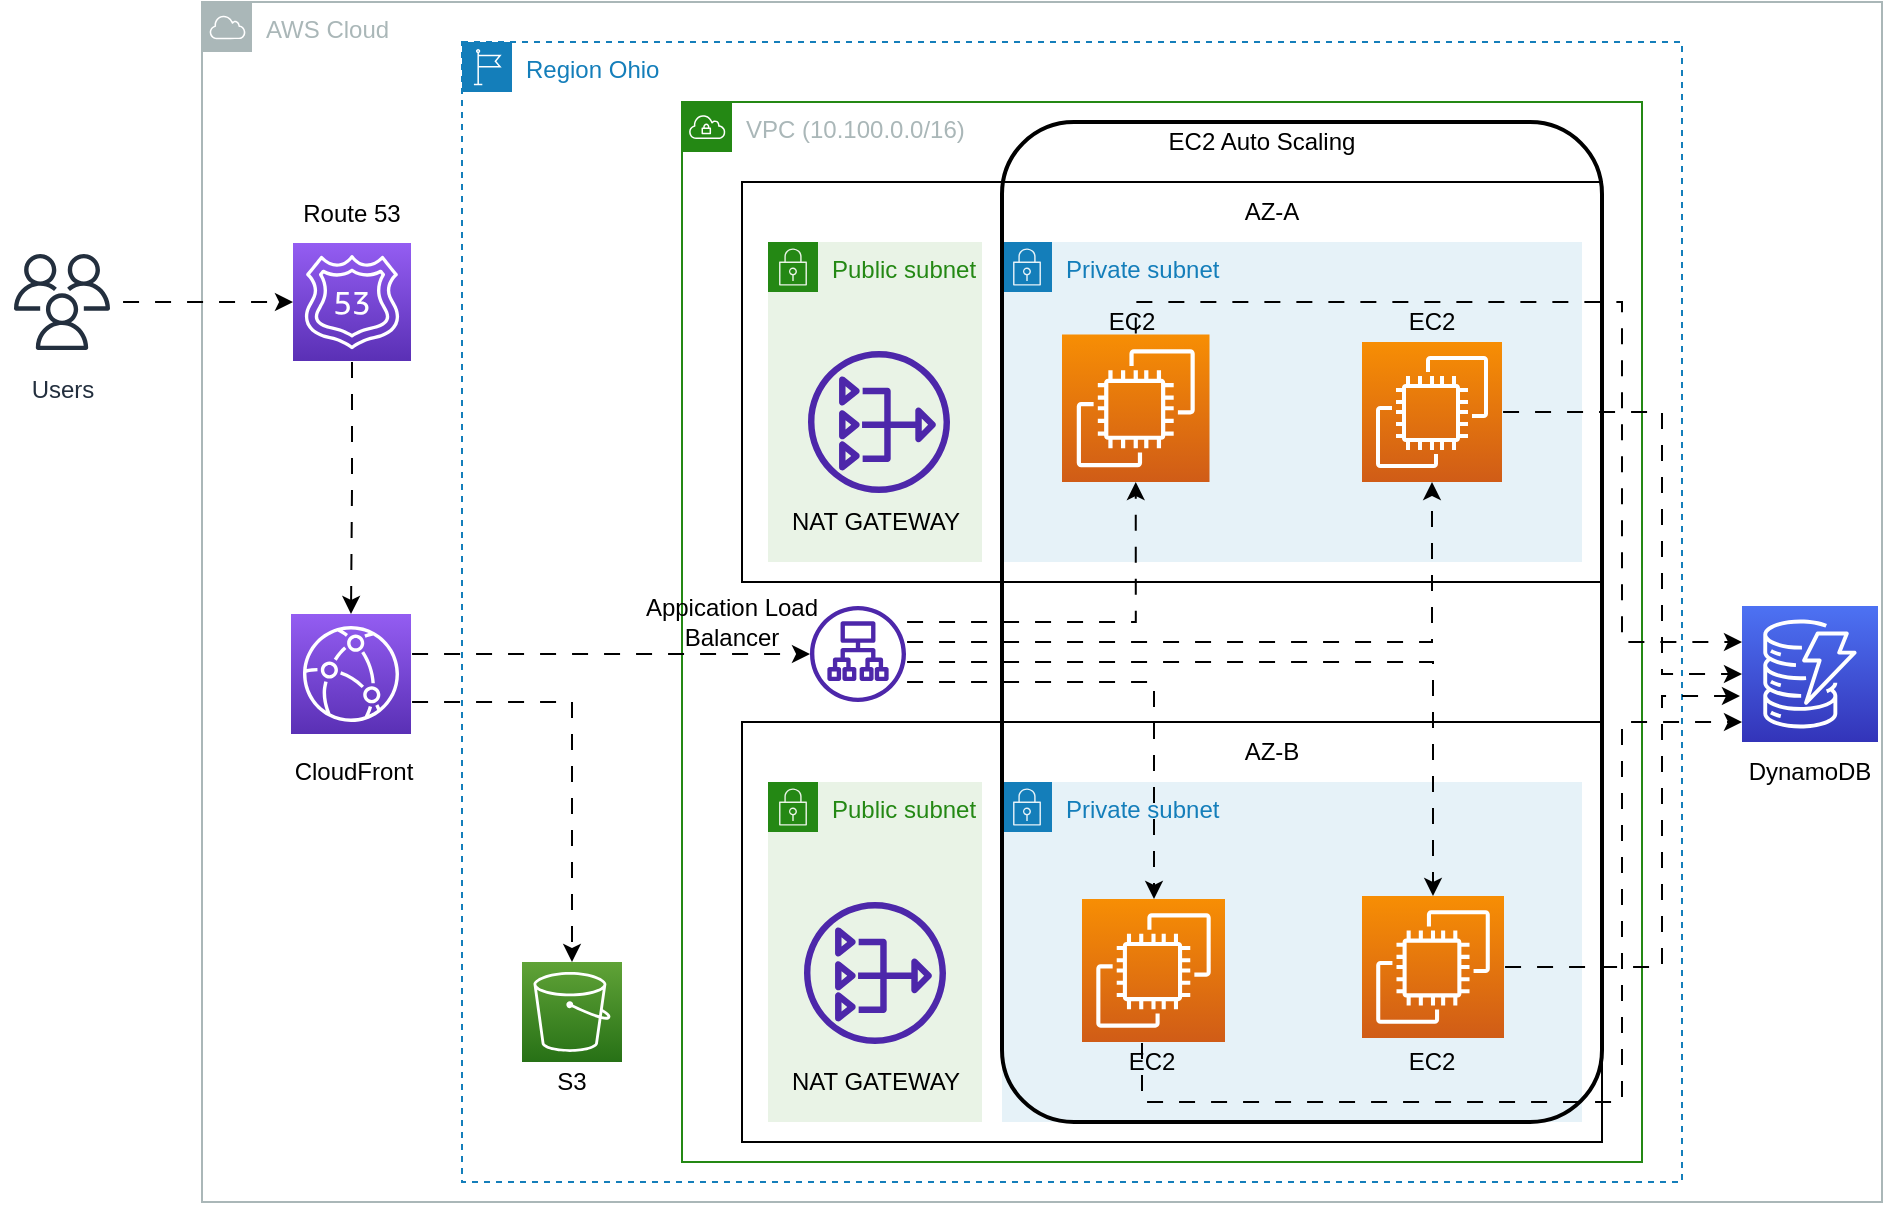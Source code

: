 <mxfile version="21.6.9" type="github">
  <diagram name="Página-1" id="9ItNV7gm50ikDWgdUXLo">
    <mxGraphModel dx="1354" dy="578" grid="1" gridSize="10" guides="1" tooltips="1" connect="1" arrows="1" fold="1" page="1" pageScale="1" pageWidth="827" pageHeight="1169" math="0" shadow="0">
      <root>
        <mxCell id="0" />
        <mxCell id="1" parent="0" />
        <mxCell id="uTDs2RG88SKLIfCxoTrV-1" value="AWS Cloud" style="sketch=0;outlineConnect=0;gradientColor=none;html=1;whiteSpace=wrap;fontSize=12;fontStyle=0;shape=mxgraph.aws4.group;grIcon=mxgraph.aws4.group_aws_cloud;strokeColor=#AAB7B8;fillColor=none;verticalAlign=top;align=left;spacingLeft=30;fontColor=#AAB7B8;dashed=0;" vertex="1" parent="1">
          <mxGeometry x="110" width="840" height="600" as="geometry" />
        </mxCell>
        <mxCell id="uTDs2RG88SKLIfCxoTrV-2" value="Region Ohio" style="points=[[0,0],[0.25,0],[0.5,0],[0.75,0],[1,0],[1,0.25],[1,0.5],[1,0.75],[1,1],[0.75,1],[0.5,1],[0.25,1],[0,1],[0,0.75],[0,0.5],[0,0.25]];outlineConnect=0;gradientColor=none;html=1;whiteSpace=wrap;fontSize=12;fontStyle=0;container=1;pointerEvents=0;collapsible=0;recursiveResize=0;shape=mxgraph.aws4.group;grIcon=mxgraph.aws4.group_region;strokeColor=#147EBA;fillColor=none;verticalAlign=top;align=left;spacingLeft=30;fontColor=#147EBA;dashed=1;" vertex="1" parent="1">
          <mxGeometry x="240" y="20" width="610" height="570" as="geometry" />
        </mxCell>
        <mxCell id="uTDs2RG88SKLIfCxoTrV-72" value="S3" style="text;html=1;strokeColor=none;fillColor=none;align=center;verticalAlign=middle;whiteSpace=wrap;rounded=0;" vertex="1" parent="uTDs2RG88SKLIfCxoTrV-2">
          <mxGeometry x="10" y="510" width="90" height="20" as="geometry" />
        </mxCell>
        <mxCell id="uTDs2RG88SKLIfCxoTrV-3" value="VPC (10.100.0.0/16)" style="points=[[0,0],[0.25,0],[0.5,0],[0.75,0],[1,0],[1,0.25],[1,0.5],[1,0.75],[1,1],[0.75,1],[0.5,1],[0.25,1],[0,1],[0,0.75],[0,0.5],[0,0.25]];outlineConnect=0;gradientColor=none;html=1;whiteSpace=wrap;fontSize=12;fontStyle=0;container=1;pointerEvents=0;collapsible=0;recursiveResize=0;shape=mxgraph.aws4.group;grIcon=mxgraph.aws4.group_vpc;strokeColor=#248814;fillColor=none;verticalAlign=top;align=left;spacingLeft=30;fontColor=#AAB7B8;dashed=0;" vertex="1" parent="1">
          <mxGeometry x="350" y="50" width="480" height="530" as="geometry" />
        </mxCell>
        <mxCell id="uTDs2RG88SKLIfCxoTrV-37" value="EC2 Auto Scaling" style="text;html=1;strokeColor=none;fillColor=none;align=center;verticalAlign=middle;whiteSpace=wrap;rounded=0;" vertex="1" parent="uTDs2RG88SKLIfCxoTrV-3">
          <mxGeometry x="230" y="10" width="120" height="20" as="geometry" />
        </mxCell>
        <mxCell id="uTDs2RG88SKLIfCxoTrV-71" value="Appication Load Balancer" style="text;html=1;strokeColor=none;fillColor=none;align=center;verticalAlign=middle;whiteSpace=wrap;rounded=0;" vertex="1" parent="uTDs2RG88SKLIfCxoTrV-3">
          <mxGeometry x="-20" y="250" width="90" height="20" as="geometry" />
        </mxCell>
        <mxCell id="uTDs2RG88SKLIfCxoTrV-5" value="" style="rounded=0;whiteSpace=wrap;html=1;" vertex="1" parent="1">
          <mxGeometry x="380" y="90" width="430" height="200" as="geometry" />
        </mxCell>
        <mxCell id="uTDs2RG88SKLIfCxoTrV-6" value="" style="rounded=0;whiteSpace=wrap;html=1;" vertex="1" parent="1">
          <mxGeometry x="380" y="360" width="430" height="210" as="geometry" />
        </mxCell>
        <mxCell id="uTDs2RG88SKLIfCxoTrV-13" value="" style="edgeStyle=orthogonalEdgeStyle;rounded=0;orthogonalLoop=1;jettySize=auto;html=1;flowAnimation=1;" edge="1" parent="1" source="uTDs2RG88SKLIfCxoTrV-7" target="uTDs2RG88SKLIfCxoTrV-8">
          <mxGeometry relative="1" as="geometry" />
        </mxCell>
        <mxCell id="uTDs2RG88SKLIfCxoTrV-7" value="Users" style="sketch=0;outlineConnect=0;fontColor=#232F3E;gradientColor=none;strokeColor=#232F3E;fillColor=#ffffff;dashed=0;verticalLabelPosition=bottom;verticalAlign=top;align=center;html=1;fontSize=12;fontStyle=0;aspect=fixed;shape=mxgraph.aws4.resourceIcon;resIcon=mxgraph.aws4.users;" vertex="1" parent="1">
          <mxGeometry x="10" y="120" width="60" height="60" as="geometry" />
        </mxCell>
        <mxCell id="uTDs2RG88SKLIfCxoTrV-11" value="" style="edgeStyle=orthogonalEdgeStyle;rounded=0;orthogonalLoop=1;jettySize=auto;html=1;flowAnimation=1;" edge="1" parent="1" source="uTDs2RG88SKLIfCxoTrV-8" target="uTDs2RG88SKLIfCxoTrV-10">
          <mxGeometry relative="1" as="geometry" />
        </mxCell>
        <mxCell id="uTDs2RG88SKLIfCxoTrV-8" value="" style="sketch=0;points=[[0,0,0],[0.25,0,0],[0.5,0,0],[0.75,0,0],[1,0,0],[0,1,0],[0.25,1,0],[0.5,1,0],[0.75,1,0],[1,1,0],[0,0.25,0],[0,0.5,0],[0,0.75,0],[1,0.25,0],[1,0.5,0],[1,0.75,0]];outlineConnect=0;fontColor=#232F3E;gradientColor=#945DF2;gradientDirection=north;fillColor=#5A30B5;strokeColor=#ffffff;dashed=0;verticalLabelPosition=bottom;verticalAlign=top;align=center;html=1;fontSize=12;fontStyle=0;aspect=fixed;shape=mxgraph.aws4.resourceIcon;resIcon=mxgraph.aws4.route_53;" vertex="1" parent="1">
          <mxGeometry x="155.5" y="120.5" width="59" height="59" as="geometry" />
        </mxCell>
        <mxCell id="uTDs2RG88SKLIfCxoTrV-15" style="edgeStyle=orthogonalEdgeStyle;rounded=0;orthogonalLoop=1;jettySize=auto;html=1;flowAnimation=1;" edge="1" parent="1" source="uTDs2RG88SKLIfCxoTrV-10" target="uTDs2RG88SKLIfCxoTrV-14">
          <mxGeometry relative="1" as="geometry">
            <Array as="points">
              <mxPoint x="295" y="350" />
            </Array>
          </mxGeometry>
        </mxCell>
        <mxCell id="uTDs2RG88SKLIfCxoTrV-51" style="edgeStyle=orthogonalEdgeStyle;rounded=0;orthogonalLoop=1;jettySize=auto;html=1;flowAnimation=1;" edge="1" parent="1" source="uTDs2RG88SKLIfCxoTrV-10" target="uTDs2RG88SKLIfCxoTrV-28">
          <mxGeometry relative="1" as="geometry">
            <Array as="points">
              <mxPoint x="260" y="326" />
              <mxPoint x="260" y="326" />
            </Array>
          </mxGeometry>
        </mxCell>
        <mxCell id="uTDs2RG88SKLIfCxoTrV-10" value="" style="sketch=0;points=[[0,0,0],[0.25,0,0],[0.5,0,0],[0.75,0,0],[1,0,0],[0,1,0],[0.25,1,0],[0.5,1,0],[0.75,1,0],[1,1,0],[0,0.25,0],[0,0.5,0],[0,0.75,0],[1,0.25,0],[1,0.5,0],[1,0.75,0]];outlineConnect=0;fontColor=#232F3E;gradientColor=#945DF2;gradientDirection=north;fillColor=#5A30B5;strokeColor=#ffffff;dashed=0;verticalLabelPosition=bottom;verticalAlign=top;align=center;html=1;fontSize=12;fontStyle=0;aspect=fixed;shape=mxgraph.aws4.resourceIcon;resIcon=mxgraph.aws4.cloudfront;" vertex="1" parent="1">
          <mxGeometry x="154.5" y="306" width="60" height="60" as="geometry" />
        </mxCell>
        <mxCell id="uTDs2RG88SKLIfCxoTrV-14" value="" style="sketch=0;points=[[0,0,0],[0.25,0,0],[0.5,0,0],[0.75,0,0],[1,0,0],[0,1,0],[0.25,1,0],[0.5,1,0],[0.75,1,0],[1,1,0],[0,0.25,0],[0,0.5,0],[0,0.75,0],[1,0.25,0],[1,0.5,0],[1,0.75,0]];outlineConnect=0;fontColor=#232F3E;gradientColor=#60A337;gradientDirection=north;fillColor=#277116;strokeColor=#ffffff;dashed=0;verticalLabelPosition=bottom;verticalAlign=top;align=center;html=1;fontSize=12;fontStyle=0;aspect=fixed;shape=mxgraph.aws4.resourceIcon;resIcon=mxgraph.aws4.s3;" vertex="1" parent="1">
          <mxGeometry x="270" y="480" width="50" height="50" as="geometry" />
        </mxCell>
        <mxCell id="uTDs2RG88SKLIfCxoTrV-17" value="Public subnet" style="points=[[0,0],[0.25,0],[0.5,0],[0.75,0],[1,0],[1,0.25],[1,0.5],[1,0.75],[1,1],[0.75,1],[0.5,1],[0.25,1],[0,1],[0,0.75],[0,0.5],[0,0.25]];outlineConnect=0;gradientColor=none;html=1;whiteSpace=wrap;fontSize=12;fontStyle=0;container=1;pointerEvents=0;collapsible=0;recursiveResize=0;shape=mxgraph.aws4.group;grIcon=mxgraph.aws4.group_security_group;grStroke=0;strokeColor=#248814;fillColor=#E9F3E6;verticalAlign=top;align=left;spacingLeft=30;fontColor=#248814;dashed=0;" vertex="1" parent="1">
          <mxGeometry x="393" y="120" width="107" height="160" as="geometry" />
        </mxCell>
        <mxCell id="uTDs2RG88SKLIfCxoTrV-30" value="" style="sketch=0;outlineConnect=0;fontColor=#232F3E;gradientColor=none;fillColor=#4D27AA;strokeColor=none;dashed=0;verticalLabelPosition=bottom;verticalAlign=top;align=center;html=1;fontSize=12;fontStyle=0;aspect=fixed;pointerEvents=1;shape=mxgraph.aws4.nat_gateway;" vertex="1" parent="uTDs2RG88SKLIfCxoTrV-17">
          <mxGeometry x="20" y="54.5" width="71" height="71" as="geometry" />
        </mxCell>
        <mxCell id="uTDs2RG88SKLIfCxoTrV-68" value="NAT GATEWAY" style="text;html=1;strokeColor=none;fillColor=none;align=center;verticalAlign=middle;whiteSpace=wrap;rounded=0;" vertex="1" parent="uTDs2RG88SKLIfCxoTrV-17">
          <mxGeometry x="8.5" y="130" width="90" height="20" as="geometry" />
        </mxCell>
        <mxCell id="uTDs2RG88SKLIfCxoTrV-18" value="Public subnet" style="points=[[0,0],[0.25,0],[0.5,0],[0.75,0],[1,0],[1,0.25],[1,0.5],[1,0.75],[1,1],[0.75,1],[0.5,1],[0.25,1],[0,1],[0,0.75],[0,0.5],[0,0.25]];outlineConnect=0;gradientColor=none;html=1;whiteSpace=wrap;fontSize=12;fontStyle=0;container=1;pointerEvents=0;collapsible=0;recursiveResize=0;shape=mxgraph.aws4.group;grIcon=mxgraph.aws4.group_security_group;grStroke=0;strokeColor=#248814;fillColor=#E9F3E6;verticalAlign=top;align=left;spacingLeft=30;fontColor=#248814;dashed=0;" vertex="1" parent="1">
          <mxGeometry x="393" y="390" width="107" height="170" as="geometry" />
        </mxCell>
        <mxCell id="uTDs2RG88SKLIfCxoTrV-31" value="" style="sketch=0;outlineConnect=0;fontColor=#232F3E;gradientColor=none;fillColor=#4D27AA;strokeColor=none;dashed=0;verticalLabelPosition=bottom;verticalAlign=top;align=center;html=1;fontSize=12;fontStyle=0;aspect=fixed;pointerEvents=1;shape=mxgraph.aws4.nat_gateway;" vertex="1" parent="uTDs2RG88SKLIfCxoTrV-18">
          <mxGeometry x="18" y="60" width="71" height="71" as="geometry" />
        </mxCell>
        <mxCell id="uTDs2RG88SKLIfCxoTrV-69" value="NAT GATEWAY" style="text;html=1;strokeColor=none;fillColor=none;align=center;verticalAlign=middle;whiteSpace=wrap;rounded=0;" vertex="1" parent="uTDs2RG88SKLIfCxoTrV-18">
          <mxGeometry x="8.5" y="140" width="90" height="20" as="geometry" />
        </mxCell>
        <mxCell id="uTDs2RG88SKLIfCxoTrV-19" value="Private subnet" style="points=[[0,0],[0.25,0],[0.5,0],[0.75,0],[1,0],[1,0.25],[1,0.5],[1,0.75],[1,1],[0.75,1],[0.5,1],[0.25,1],[0,1],[0,0.75],[0,0.5],[0,0.25]];outlineConnect=0;gradientColor=none;html=1;whiteSpace=wrap;fontSize=12;fontStyle=0;container=1;pointerEvents=0;collapsible=0;recursiveResize=0;shape=mxgraph.aws4.group;grIcon=mxgraph.aws4.group_security_group;grStroke=0;strokeColor=#147EBA;fillColor=#E6F2F8;verticalAlign=top;align=left;spacingLeft=30;fontColor=#147EBA;dashed=0;" vertex="1" parent="1">
          <mxGeometry x="510" y="120" width="290" height="160" as="geometry" />
        </mxCell>
        <mxCell id="uTDs2RG88SKLIfCxoTrV-22" value="" style="sketch=0;points=[[0,0,0],[0.25,0,0],[0.5,0,0],[0.75,0,0],[1,0,0],[0,1,0],[0.25,1,0],[0.5,1,0],[0.75,1,0],[1,1,0],[0,0.25,0],[0,0.5,0],[0,0.75,0],[1,0.25,0],[1,0.5,0],[1,0.75,0]];outlineConnect=0;fontColor=#232F3E;gradientColor=#F78E04;gradientDirection=north;fillColor=#D05C17;strokeColor=#ffffff;dashed=0;verticalLabelPosition=bottom;verticalAlign=top;align=center;html=1;fontSize=12;fontStyle=0;aspect=fixed;shape=mxgraph.aws4.resourceIcon;resIcon=mxgraph.aws4.ec2;" vertex="1" parent="uTDs2RG88SKLIfCxoTrV-19">
          <mxGeometry x="30" y="46.25" width="73.75" height="73.75" as="geometry" />
        </mxCell>
        <mxCell id="uTDs2RG88SKLIfCxoTrV-23" value="" style="sketch=0;points=[[0,0,0],[0.25,0,0],[0.5,0,0],[0.75,0,0],[1,0,0],[0,1,0],[0.25,1,0],[0.5,1,0],[0.75,1,0],[1,1,0],[0,0.25,0],[0,0.5,0],[0,0.75,0],[1,0.25,0],[1,0.5,0],[1,0.75,0]];outlineConnect=0;fontColor=#232F3E;gradientColor=#F78E04;gradientDirection=north;fillColor=#D05C17;strokeColor=#ffffff;dashed=0;verticalLabelPosition=bottom;verticalAlign=top;align=center;html=1;fontSize=12;fontStyle=0;aspect=fixed;shape=mxgraph.aws4.resourceIcon;resIcon=mxgraph.aws4.ec2;" vertex="1" parent="uTDs2RG88SKLIfCxoTrV-19">
          <mxGeometry x="180" y="50" width="70" height="70" as="geometry" />
        </mxCell>
        <mxCell id="uTDs2RG88SKLIfCxoTrV-21" value="Private subnet" style="points=[[0,0],[0.25,0],[0.5,0],[0.75,0],[1,0],[1,0.25],[1,0.5],[1,0.75],[1,1],[0.75,1],[0.5,1],[0.25,1],[0,1],[0,0.75],[0,0.5],[0,0.25]];outlineConnect=0;gradientColor=none;html=1;whiteSpace=wrap;fontSize=12;fontStyle=0;container=1;pointerEvents=0;collapsible=0;recursiveResize=0;shape=mxgraph.aws4.group;grIcon=mxgraph.aws4.group_security_group;grStroke=0;strokeColor=#147EBA;fillColor=#E6F2F8;verticalAlign=top;align=left;spacingLeft=30;fontColor=#147EBA;dashed=0;" vertex="1" parent="1">
          <mxGeometry x="510" y="390" width="290" height="170" as="geometry" />
        </mxCell>
        <mxCell id="uTDs2RG88SKLIfCxoTrV-24" value="" style="sketch=0;points=[[0,0,0],[0.25,0,0],[0.5,0,0],[0.75,0,0],[1,0,0],[0,1,0],[0.25,1,0],[0.5,1,0],[0.75,1,0],[1,1,0],[0,0.25,0],[0,0.5,0],[0,0.75,0],[1,0.25,0],[1,0.5,0],[1,0.75,0]];outlineConnect=0;fontColor=#232F3E;gradientColor=#F78E04;gradientDirection=north;fillColor=#D05C17;strokeColor=#ffffff;dashed=0;verticalLabelPosition=bottom;verticalAlign=top;align=center;html=1;fontSize=12;fontStyle=0;aspect=fixed;shape=mxgraph.aws4.resourceIcon;resIcon=mxgraph.aws4.ec2;" vertex="1" parent="uTDs2RG88SKLIfCxoTrV-21">
          <mxGeometry x="180" y="57" width="71" height="71" as="geometry" />
        </mxCell>
        <mxCell id="uTDs2RG88SKLIfCxoTrV-25" value="" style="sketch=0;points=[[0,0,0],[0.25,0,0],[0.5,0,0],[0.75,0,0],[1,0,0],[0,1,0],[0.25,1,0],[0.5,1,0],[0.75,1,0],[1,1,0],[0,0.25,0],[0,0.5,0],[0,0.75,0],[1,0.25,0],[1,0.5,0],[1,0.75,0]];outlineConnect=0;fontColor=#232F3E;gradientColor=#F78E04;gradientDirection=north;fillColor=#D05C17;strokeColor=#ffffff;dashed=0;verticalLabelPosition=bottom;verticalAlign=top;align=center;html=1;fontSize=12;fontStyle=0;aspect=fixed;shape=mxgraph.aws4.resourceIcon;resIcon=mxgraph.aws4.ec2;" vertex="1" parent="uTDs2RG88SKLIfCxoTrV-21">
          <mxGeometry x="40" y="58.5" width="71.5" height="71.5" as="geometry" />
        </mxCell>
        <mxCell id="uTDs2RG88SKLIfCxoTrV-42" style="edgeStyle=orthogonalEdgeStyle;rounded=0;orthogonalLoop=1;jettySize=auto;html=1;entryX=0;entryY=0.5;entryDx=0;entryDy=0;entryPerimeter=0;flowAnimation=1;" edge="1" parent="1" source="uTDs2RG88SKLIfCxoTrV-23" target="uTDs2RG88SKLIfCxoTrV-26">
          <mxGeometry relative="1" as="geometry">
            <Array as="points">
              <mxPoint x="840" y="205" />
              <mxPoint x="840" y="336" />
            </Array>
          </mxGeometry>
        </mxCell>
        <mxCell id="uTDs2RG88SKLIfCxoTrV-26" value="" style="sketch=0;points=[[0,0,0],[0.25,0,0],[0.5,0,0],[0.75,0,0],[1,0,0],[0,1,0],[0.25,1,0],[0.5,1,0],[0.75,1,0],[1,1,0],[0,0.25,0],[0,0.5,0],[0,0.75,0],[1,0.25,0],[1,0.5,0],[1,0.75,0]];outlineConnect=0;fontColor=#232F3E;gradientColor=#4D72F3;gradientDirection=north;fillColor=#3334B9;strokeColor=#ffffff;dashed=0;verticalLabelPosition=bottom;verticalAlign=top;align=center;html=1;fontSize=12;fontStyle=0;aspect=fixed;shape=mxgraph.aws4.resourceIcon;resIcon=mxgraph.aws4.dynamodb;" vertex="1" parent="1">
          <mxGeometry x="880" y="302" width="68" height="68" as="geometry" />
        </mxCell>
        <mxCell id="uTDs2RG88SKLIfCxoTrV-52" style="edgeStyle=orthogonalEdgeStyle;rounded=0;orthogonalLoop=1;jettySize=auto;html=1;entryX=0.5;entryY=1;entryDx=0;entryDy=0;entryPerimeter=0;flowAnimation=1;" edge="1" parent="1" source="uTDs2RG88SKLIfCxoTrV-28" target="uTDs2RG88SKLIfCxoTrV-22">
          <mxGeometry relative="1" as="geometry">
            <Array as="points">
              <mxPoint x="577" y="310" />
            </Array>
          </mxGeometry>
        </mxCell>
        <mxCell id="uTDs2RG88SKLIfCxoTrV-53" style="edgeStyle=orthogonalEdgeStyle;rounded=0;orthogonalLoop=1;jettySize=auto;html=1;flowAnimation=1;" edge="1" parent="1" source="uTDs2RG88SKLIfCxoTrV-28" target="uTDs2RG88SKLIfCxoTrV-23">
          <mxGeometry relative="1" as="geometry">
            <Array as="points">
              <mxPoint x="725" y="320" />
            </Array>
          </mxGeometry>
        </mxCell>
        <mxCell id="uTDs2RG88SKLIfCxoTrV-54" style="edgeStyle=orthogonalEdgeStyle;rounded=0;orthogonalLoop=1;jettySize=auto;html=1;flowAnimation=1;" edge="1" parent="1" source="uTDs2RG88SKLIfCxoTrV-28" target="uTDs2RG88SKLIfCxoTrV-25">
          <mxGeometry relative="1" as="geometry">
            <Array as="points">
              <mxPoint x="586" y="340" />
            </Array>
          </mxGeometry>
        </mxCell>
        <mxCell id="uTDs2RG88SKLIfCxoTrV-55" style="edgeStyle=orthogonalEdgeStyle;rounded=0;orthogonalLoop=1;jettySize=auto;html=1;entryX=0.5;entryY=0;entryDx=0;entryDy=0;entryPerimeter=0;flowAnimation=1;" edge="1" parent="1" source="uTDs2RG88SKLIfCxoTrV-28" target="uTDs2RG88SKLIfCxoTrV-24">
          <mxGeometry relative="1" as="geometry">
            <Array as="points">
              <mxPoint x="726" y="330" />
            </Array>
          </mxGeometry>
        </mxCell>
        <mxCell id="uTDs2RG88SKLIfCxoTrV-28" value="" style="sketch=0;outlineConnect=0;fontColor=#232F3E;gradientColor=none;fillColor=#4D27AA;strokeColor=none;dashed=0;verticalLabelPosition=bottom;verticalAlign=top;align=center;html=1;fontSize=12;fontStyle=0;aspect=fixed;pointerEvents=1;shape=mxgraph.aws4.application_load_balancer;" vertex="1" parent="1">
          <mxGeometry x="414" y="302" width="48" height="48" as="geometry" />
        </mxCell>
        <mxCell id="uTDs2RG88SKLIfCxoTrV-34" value="AZ-B" style="text;html=1;strokeColor=none;fillColor=none;align=center;verticalAlign=middle;whiteSpace=wrap;rounded=0;" vertex="1" parent="1">
          <mxGeometry x="625" y="370" width="40" height="10" as="geometry" />
        </mxCell>
        <mxCell id="uTDs2RG88SKLIfCxoTrV-36" value="AZ-A" style="text;html=1;strokeColor=none;fillColor=none;align=center;verticalAlign=middle;whiteSpace=wrap;rounded=0;" vertex="1" parent="1">
          <mxGeometry x="625" y="100" width="40" height="10" as="geometry" />
        </mxCell>
        <mxCell id="uTDs2RG88SKLIfCxoTrV-43" style="edgeStyle=orthogonalEdgeStyle;rounded=0;orthogonalLoop=1;jettySize=auto;html=1;entryX=-0.015;entryY=0.662;entryDx=0;entryDy=0;entryPerimeter=0;flowAnimation=1;" edge="1" parent="1" source="uTDs2RG88SKLIfCxoTrV-24" target="uTDs2RG88SKLIfCxoTrV-26">
          <mxGeometry relative="1" as="geometry">
            <Array as="points">
              <mxPoint x="840" y="483" />
              <mxPoint x="840" y="347" />
            </Array>
          </mxGeometry>
        </mxCell>
        <mxCell id="uTDs2RG88SKLIfCxoTrV-44" style="edgeStyle=orthogonalEdgeStyle;rounded=0;orthogonalLoop=1;jettySize=auto;html=1;flowAnimation=1;" edge="1" parent="1" source="uTDs2RG88SKLIfCxoTrV-22" target="uTDs2RG88SKLIfCxoTrV-26">
          <mxGeometry relative="1" as="geometry">
            <Array as="points">
              <mxPoint x="577" y="150" />
              <mxPoint x="820" y="150" />
              <mxPoint x="820" y="320" />
            </Array>
          </mxGeometry>
        </mxCell>
        <mxCell id="uTDs2RG88SKLIfCxoTrV-45" style="edgeStyle=orthogonalEdgeStyle;rounded=0;orthogonalLoop=1;jettySize=auto;html=1;flowAnimation=1;entryX=0;entryY=0.853;entryDx=0;entryDy=0;entryPerimeter=0;" edge="1" parent="1" source="uTDs2RG88SKLIfCxoTrV-25" target="uTDs2RG88SKLIfCxoTrV-26">
          <mxGeometry relative="1" as="geometry">
            <mxPoint x="890" y="370" as="targetPoint" />
            <Array as="points">
              <mxPoint x="580" y="550" />
              <mxPoint x="820" y="550" />
              <mxPoint x="820" y="360" />
            </Array>
          </mxGeometry>
        </mxCell>
        <mxCell id="uTDs2RG88SKLIfCxoTrV-60" value="" style="rounded=1;arcSize=12;dashed=0;fillColor=none;gradientColor=none;strokeWidth=2;fontColor=#FF9317;" vertex="1" parent="1">
          <mxGeometry x="510" y="60" width="300" height="500" as="geometry" />
        </mxCell>
        <mxCell id="uTDs2RG88SKLIfCxoTrV-62" value="Route 53" style="text;html=1;strokeColor=none;fillColor=none;align=center;verticalAlign=middle;whiteSpace=wrap;rounded=0;" vertex="1" parent="1">
          <mxGeometry x="154.5" y="90.5" width="60" height="30" as="geometry" />
        </mxCell>
        <mxCell id="uTDs2RG88SKLIfCxoTrV-63" value="CloudFront" style="text;html=1;strokeColor=none;fillColor=none;align=center;verticalAlign=middle;whiteSpace=wrap;rounded=0;" vertex="1" parent="1">
          <mxGeometry x="155.5" y="370" width="60" height="30" as="geometry" />
        </mxCell>
        <mxCell id="uTDs2RG88SKLIfCxoTrV-64" value="EC2" style="text;html=1;strokeColor=none;fillColor=none;align=center;verticalAlign=middle;whiteSpace=wrap;rounded=0;" vertex="1" parent="1">
          <mxGeometry x="560" y="520" width="50" height="20" as="geometry" />
        </mxCell>
        <mxCell id="uTDs2RG88SKLIfCxoTrV-65" value="EC2" style="text;html=1;strokeColor=none;fillColor=none;align=center;verticalAlign=middle;whiteSpace=wrap;rounded=0;" vertex="1" parent="1">
          <mxGeometry x="700" y="520" width="50" height="20" as="geometry" />
        </mxCell>
        <mxCell id="uTDs2RG88SKLIfCxoTrV-66" value="EC2" style="text;html=1;strokeColor=none;fillColor=none;align=center;verticalAlign=middle;whiteSpace=wrap;rounded=0;" vertex="1" parent="1">
          <mxGeometry x="700" y="150" width="50" height="20" as="geometry" />
        </mxCell>
        <mxCell id="uTDs2RG88SKLIfCxoTrV-67" value="EC2" style="text;html=1;strokeColor=none;fillColor=none;align=center;verticalAlign=middle;whiteSpace=wrap;rounded=0;" vertex="1" parent="1">
          <mxGeometry x="550" y="150" width="50" height="20" as="geometry" />
        </mxCell>
        <mxCell id="uTDs2RG88SKLIfCxoTrV-70" value="DynamoDB" style="text;html=1;strokeColor=none;fillColor=none;align=center;verticalAlign=middle;whiteSpace=wrap;rounded=0;" vertex="1" parent="1">
          <mxGeometry x="869" y="375" width="90" height="20" as="geometry" />
        </mxCell>
      </root>
    </mxGraphModel>
  </diagram>
</mxfile>
